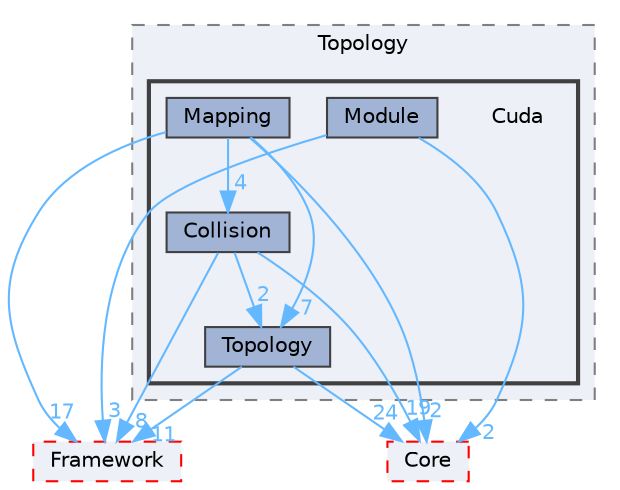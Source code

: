 digraph "D:/Peridyno/peridyno/src/Topology/Cuda"
{
 // LATEX_PDF_SIZE
  bgcolor="transparent";
  edge [fontname=Helvetica,fontsize=10,labelfontname=Helvetica,labelfontsize=10];
  node [fontname=Helvetica,fontsize=10,shape=box,height=0.2,width=0.4];
  compound=true
  subgraph clusterdir_7ded34adb3e08c5a039f89f629ad7b33 {
    graph [ bgcolor="#edf0f7", pencolor="grey50", label="Topology", fontname=Helvetica,fontsize=10 style="filled,dashed", URL="dir_7ded34adb3e08c5a039f89f629ad7b33.html",tooltip=""]
  subgraph clusterdir_47e3abb3b8d15cc04336db3a85fcf0c7 {
    graph [ bgcolor="#edf0f7", pencolor="grey25", label="", fontname=Helvetica,fontsize=10 style="filled,bold", URL="dir_47e3abb3b8d15cc04336db3a85fcf0c7.html",tooltip=""]
    dir_47e3abb3b8d15cc04336db3a85fcf0c7 [shape=plaintext, label="Cuda"];
  dir_839868f771003a74322de7a32e716788 [label="Collision", fillcolor="#a2b4d6", color="grey25", style="filled", URL="dir_839868f771003a74322de7a32e716788.html",tooltip=""];
  dir_c6a980f3b1a32cdd2203f143b958bce2 [label="Mapping", fillcolor="#a2b4d6", color="grey25", style="filled", URL="dir_c6a980f3b1a32cdd2203f143b958bce2.html",tooltip=""];
  dir_5801a85763d91fe59c1506582bed3f9d [label="Module", fillcolor="#a2b4d6", color="grey25", style="filled", URL="dir_5801a85763d91fe59c1506582bed3f9d.html",tooltip=""];
  dir_acf531aa428883c481dad4770768fca0 [label="Topology", fillcolor="#a2b4d6", color="grey25", style="filled", URL="dir_acf531aa428883c481dad4770768fca0.html",tooltip=""];
  }
  }
  dir_18ab09de471ddf4a6c726bf6f36eb1c9 [label="Core", fillcolor="#edf0f7", color="red", style="filled,dashed", URL="dir_18ab09de471ddf4a6c726bf6f36eb1c9.html",tooltip=""];
  dir_72c161997c5186b0a4bbf39a44809cf4 [label="Framework", fillcolor="#edf0f7", color="red", style="filled,dashed", URL="dir_72c161997c5186b0a4bbf39a44809cf4.html",tooltip=""];
  dir_839868f771003a74322de7a32e716788->dir_18ab09de471ddf4a6c726bf6f36eb1c9 [headlabel="19", labeldistance=1.5 headhref="dir_000011_000014.html" href="dir_000011_000014.html" color="steelblue1" fontcolor="steelblue1"];
  dir_839868f771003a74322de7a32e716788->dir_72c161997c5186b0a4bbf39a44809cf4 [headlabel="8", labeldistance=1.5 headhref="dir_000011_000027.html" href="dir_000011_000027.html" color="steelblue1" fontcolor="steelblue1"];
  dir_839868f771003a74322de7a32e716788->dir_acf531aa428883c481dad4770768fca0 [headlabel="2", labeldistance=1.5 headhref="dir_000011_000082.html" href="dir_000011_000082.html" color="steelblue1" fontcolor="steelblue1"];
  dir_c6a980f3b1a32cdd2203f143b958bce2->dir_18ab09de471ddf4a6c726bf6f36eb1c9 [headlabel="2", labeldistance=1.5 headhref="dir_000038_000014.html" href="dir_000038_000014.html" color="steelblue1" fontcolor="steelblue1"];
  dir_c6a980f3b1a32cdd2203f143b958bce2->dir_72c161997c5186b0a4bbf39a44809cf4 [headlabel="17", labeldistance=1.5 headhref="dir_000038_000027.html" href="dir_000038_000027.html" color="steelblue1" fontcolor="steelblue1"];
  dir_c6a980f3b1a32cdd2203f143b958bce2->dir_839868f771003a74322de7a32e716788 [headlabel="4", labeldistance=1.5 headhref="dir_000038_000011.html" href="dir_000038_000011.html" color="steelblue1" fontcolor="steelblue1"];
  dir_c6a980f3b1a32cdd2203f143b958bce2->dir_acf531aa428883c481dad4770768fca0 [headlabel="7", labeldistance=1.5 headhref="dir_000038_000082.html" href="dir_000038_000082.html" color="steelblue1" fontcolor="steelblue1"];
  dir_5801a85763d91fe59c1506582bed3f9d->dir_18ab09de471ddf4a6c726bf6f36eb1c9 [headlabel="2", labeldistance=1.5 headhref="dir_000055_000014.html" href="dir_000055_000014.html" color="steelblue1" fontcolor="steelblue1"];
  dir_5801a85763d91fe59c1506582bed3f9d->dir_72c161997c5186b0a4bbf39a44809cf4 [headlabel="3", labeldistance=1.5 headhref="dir_000055_000027.html" href="dir_000055_000027.html" color="steelblue1" fontcolor="steelblue1"];
  dir_acf531aa428883c481dad4770768fca0->dir_18ab09de471ddf4a6c726bf6f36eb1c9 [headlabel="24", labeldistance=1.5 headhref="dir_000082_000014.html" href="dir_000082_000014.html" color="steelblue1" fontcolor="steelblue1"];
  dir_acf531aa428883c481dad4770768fca0->dir_72c161997c5186b0a4bbf39a44809cf4 [headlabel="11", labeldistance=1.5 headhref="dir_000082_000027.html" href="dir_000082_000027.html" color="steelblue1" fontcolor="steelblue1"];
}

